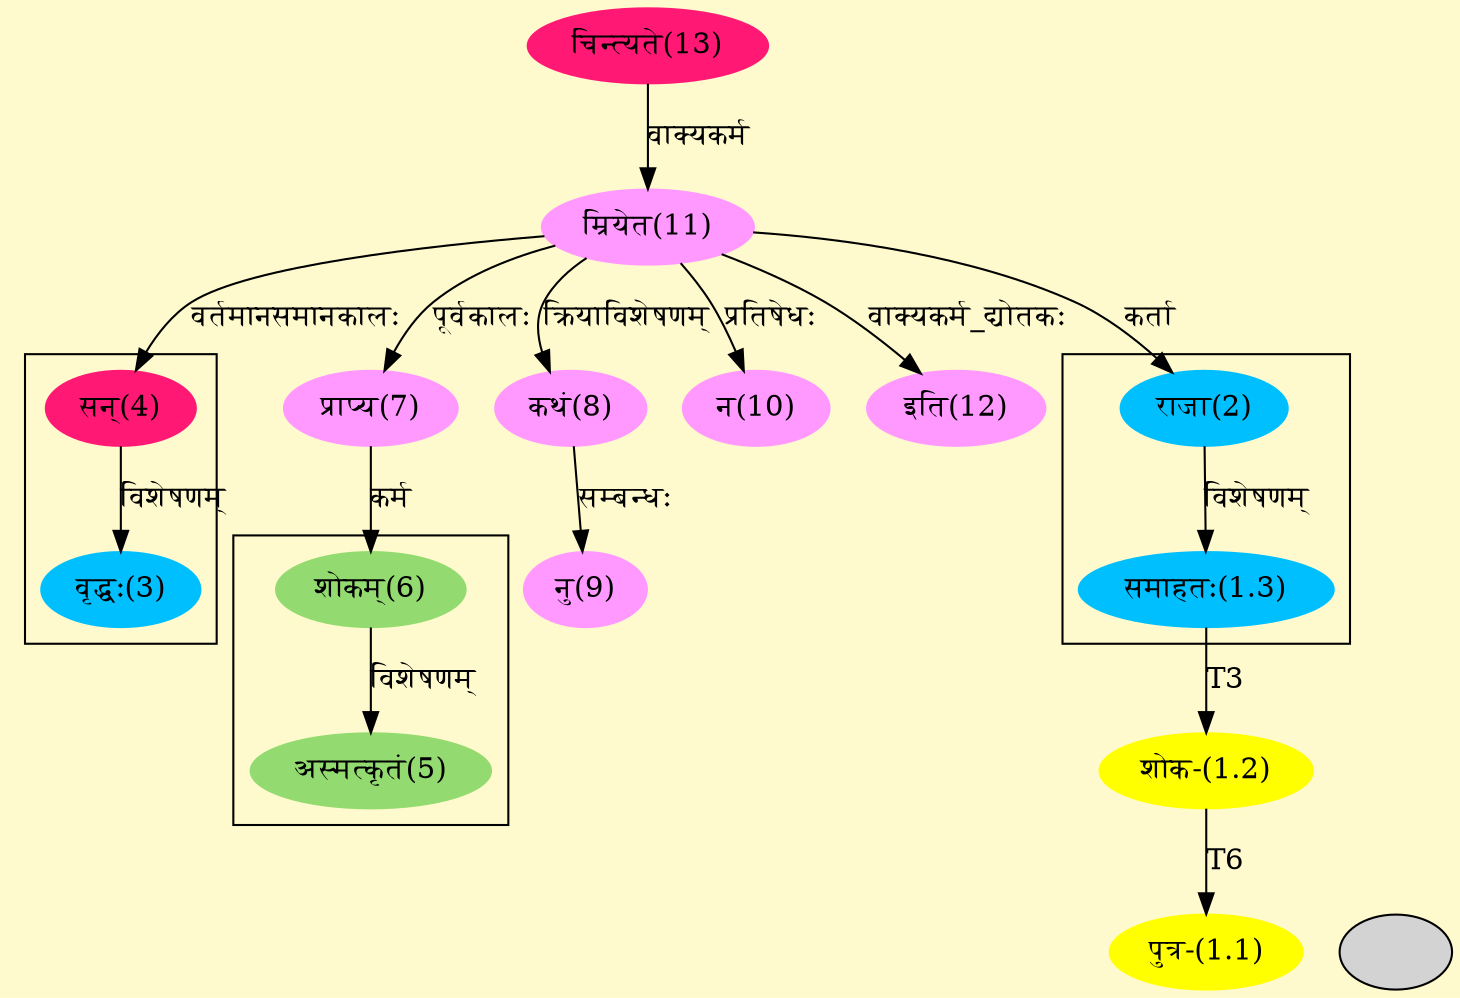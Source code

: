 digraph G{
rankdir=BT;
 compound=true;
 bgcolor="lemonchiffon1";

subgraph cluster_1{
Node1_3 [style=filled, color="#00BFFF" label = "समाहतः(1.3)"]
Node2 [style=filled, color="#00BFFF" label = "राजा(2)"]

}

subgraph cluster_2{
Node3 [style=filled, color="#00BFFF" label = "वृद्धः(3)"]
Node4 [style=filled, color="#FF1975" label = "सन्(4)"]

}

subgraph cluster_3{
Node5 [style=filled, color="#93DB70" label = "अस्मत्कृतं(5)"]
Node6 [style=filled, color="#93DB70" label = "शोकम्(6)"]

}
Node1_1 [style=filled, color="#FFFF00" label = "पुत्र-(1.1)"]
Node1_2 [style=filled, color="#FFFF00" label = "शोक-(1.2)"]
Node1_3 [style=filled, color="#00BFFF" label = "समाहतः(1.3)"]
Node2 [style=filled, color="#00BFFF" label = "राजा(2)"]
Node11 [style=filled, color="#FF99FF" label = "म्रियेत(11)"]
Node4 [style=filled, color="#FF1975" label = "सन्(4)"]
Node6 [style=filled, color="#93DB70" label = "शोकम्(6)"]
Node7 [style=filled, color="#FF99FF" label = "प्राप्य(7)"]
Node8 [style=filled, color="#FF99FF" label = "कथं(8)"]
Node9 [style=filled, color="#FF99FF" label = "नु(9)"]
Node10 [style=filled, color="#FF99FF" label = "न(10)"]
Node13 [style=filled, color="#FF1975" label = "चिन्त्यते(13)"]
Node12 [style=filled, color="#FF99FF" label = "इति(12)"]
Node0 [style=filled, color="" label = ""]
/* Start of Relations section */

Node1_1 -> Node1_2 [  label="T6"  dir="back" ]
Node1_2 -> Node1_3 [  label="T3"  dir="back" ]
Node1_3 -> Node2 [  label="विशेषणम्"  dir="back" ]
Node2 -> Node11 [  label="कर्ता"  dir="back" ]
Node3 -> Node4 [  label="विशेषणम्"  dir="back" ]
Node4 -> Node11 [  label="वर्तमानसमानकालः"  dir="back" ]
Node5 -> Node6 [  label="विशेषणम्"  dir="back" ]
Node6 -> Node7 [  label="कर्म"  dir="back" ]
Node7 -> Node11 [  label="पूर्वकालः"  dir="back" ]
Node8 -> Node11 [  label="क्रियाविशेषणम्"  dir="back" ]
Node9 -> Node8 [  label="सम्बन्धः"  dir="back" ]
Node10 -> Node11 [  label="प्रतिषेधः"  dir="back" ]
Node11 -> Node13 [  label="वाक्यकर्म"  dir="back" ]
Node12 -> Node11 [  label="वाक्यकर्म_द्योतकः"  dir="back" ]
}
